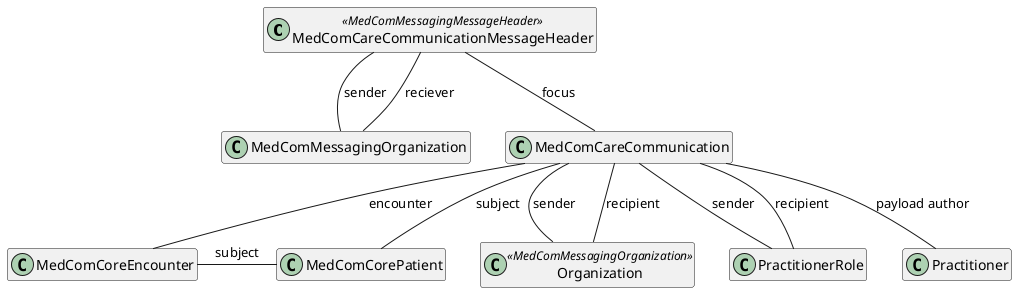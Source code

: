 @startuml CareCommunicationMessageHeader

hide empty members

class "MedComCareCommunicationMessageHeader" as messageheader <<MedComMessagingMessageHeader>>
class "MedComMessagingOrganization" as messagingOrganization 
class "MedComCareCommunication" as communication
class "MedComCorePatient" as patient
class "MedComCoreEncounter" as encounter
class "Organization" as recipientOrganization <<MedComMessagingOrganization>>
class "PractitionerRole" as recipientRole
class "Practitioner" as author


messageheader -- messagingOrganization : "sender"
messageheader -- messagingOrganization : "reciever"
messageheader -- communication : "focus"
communication -- encounter : "encounter"
communication -- patient : "subject"
communication -- recipientOrganization : "sender"
communication -- recipientRole : "sender"
communication -- recipientOrganization : "recipient"
communication -- recipientRole : "recipient"
communication -- author : "payload author"

encounter -patient :"subject"
@enduml